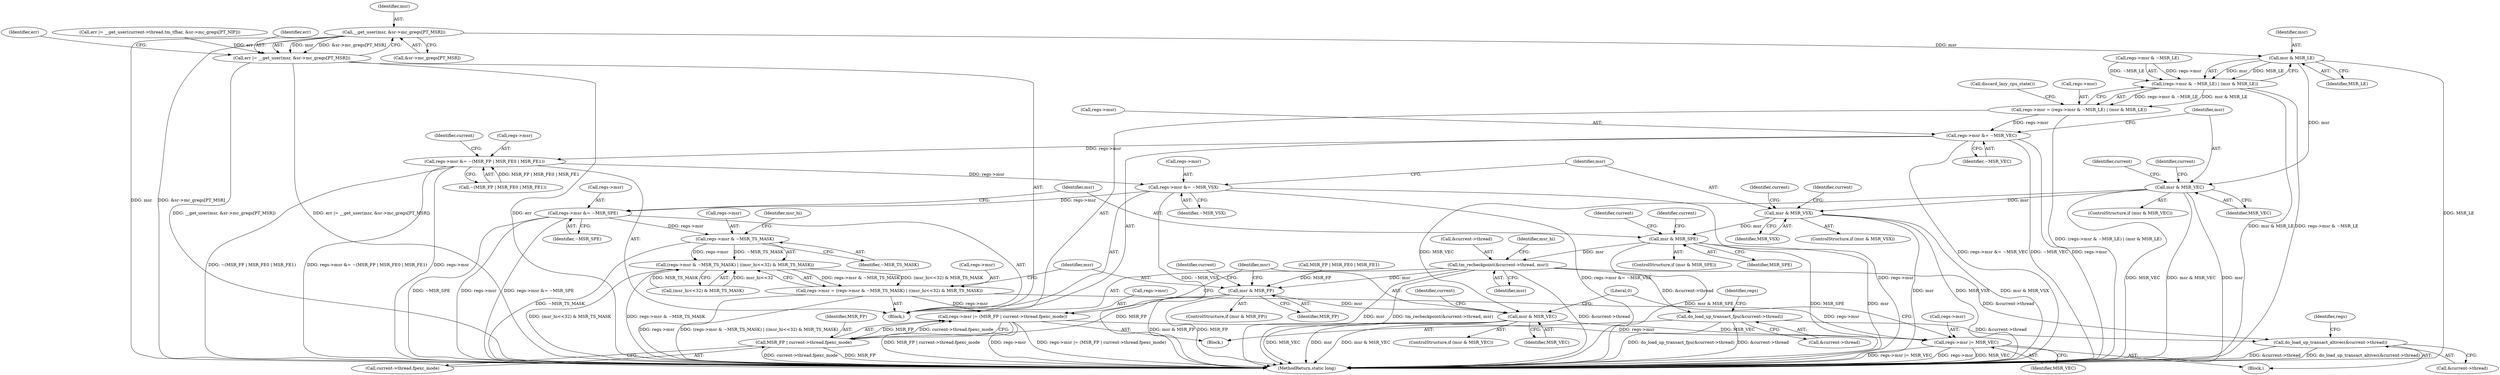 digraph "0_linux_d2b9d2a5ad5ef04ff978c9923d19730cb05efd55@array" {
"1000154" [label="(Call,__get_user(msr, &sr->mc_gregs[PT_MSR]))"];
"1000152" [label="(Call,err |= __get_user(msr, &sr->mc_gregs[PT_MSR]))"];
"1000176" [label="(Call,msr & MSR_LE)"];
"1000170" [label="(Call,(regs->msr & ~MSR_LE) | (msr & MSR_LE))"];
"1000166" [label="(Call,regs->msr = (regs->msr & ~MSR_LE) | (msr & MSR_LE))"];
"1000180" [label="(Call,regs->msr &= ~MSR_VEC)"];
"1000298" [label="(Call,regs->msr &= ~(MSR_FP | MSR_FE0 | MSR_FE1))"];
"1000324" [label="(Call,regs->msr &= ~MSR_VSX)"];
"1000393" [label="(Call,regs->msr &= ~MSR_SPE)"];
"1000485" [label="(Call,regs->msr & ~MSR_TS_MASK)"];
"1000484" [label="(Call,(regs->msr & ~MSR_TS_MASK) | ((msr_hi<<32) & MSR_TS_MASK))"];
"1000480" [label="(Call,regs->msr = (regs->msr & ~MSR_TS_MASK) | ((msr_hi<<32) & MSR_TS_MASK))"];
"1000505" [label="(Call,regs->msr |= (MSR_FP | current->thread.fpexc_mode))"];
"1000526" [label="(Call,regs->msr |= MSR_VEC)"];
"1000186" [label="(Call,msr & MSR_VEC)"];
"1000330" [label="(Call,msr & MSR_VSX)"];
"1000399" [label="(Call,msr & MSR_SPE)"];
"1000463" [label="(Call,tm_recheckpoint(&current->thread, msr))"];
"1000496" [label="(Call,msr & MSR_FP)"];
"1000509" [label="(Call,MSR_FP | current->thread.fpexc_mode)"];
"1000517" [label="(Call,msr & MSR_VEC)"];
"1000500" [label="(Call,do_load_up_transact_fpu(&current->thread))"];
"1000521" [label="(Call,do_load_up_transact_altivec(&current->thread))"];
"1000311" [label="(Identifier,current)"];
"1000516" [label="(ControlStructure,if (msr & MSR_VEC))"];
"1000332" [label="(Identifier,MSR_VSX)"];
"1000486" [label="(Call,regs->msr)"];
"1000186" [label="(Call,msr & MSR_VEC)"];
"1000170" [label="(Call,(regs->msr & ~MSR_LE) | (msr & MSR_LE))"];
"1000330" [label="(Call,msr & MSR_VSX)"];
"1000498" [label="(Identifier,MSR_FP)"];
"1000163" [label="(Identifier,err)"];
"1000166" [label="(Call,regs->msr = (regs->msr & ~MSR_LE) | (msr & MSR_LE))"];
"1000181" [label="(Call,regs->msr)"];
"1000331" [label="(Identifier,msr)"];
"1000517" [label="(Call,msr & MSR_VEC)"];
"1000188" [label="(Identifier,MSR_VEC)"];
"1000500" [label="(Call,do_load_up_transact_fpu(&current->thread))"];
"1000179" [label="(Call,discard_lazy_cpu_state())"];
"1000154" [label="(Call,__get_user(msr, &sr->mc_gregs[PT_MSR]))"];
"1000407" [label="(Identifier,current)"];
"1000499" [label="(Block,)"];
"1000505" [label="(Call,regs->msr |= (MSR_FP | current->thread.fpexc_mode))"];
"1000503" [label="(Identifier,current)"];
"1000398" [label="(ControlStructure,if (msr & MSR_SPE))"];
"1000393" [label="(Call,regs->msr &= ~MSR_SPE)"];
"1000526" [label="(Call,regs->msr |= MSR_VEC)"];
"1000485" [label="(Call,regs->msr & ~MSR_TS_MASK)"];
"1000506" [label="(Call,regs->msr)"];
"1000528" [label="(Identifier,regs)"];
"1000480" [label="(Call,regs->msr = (regs->msr & ~MSR_TS_MASK) | ((msr_hi<<32) & MSR_TS_MASK))"];
"1000138" [label="(Call,err |= __get_user(current->thread.tm_tfhar, &sr->mc_gregs[PT_NIP]))"];
"1000196" [label="(Identifier,current)"];
"1000394" [label="(Call,regs->msr)"];
"1000527" [label="(Call,regs->msr)"];
"1000533" [label="(MethodReturn,static long)"];
"1000153" [label="(Identifier,err)"];
"1000518" [label="(Identifier,msr)"];
"1000156" [label="(Call,&sr->mc_gregs[PT_MSR])"];
"1000532" [label="(Literal,0)"];
"1000484" [label="(Call,(regs->msr & ~MSR_TS_MASK) | ((msr_hi<<32) & MSR_TS_MASK))"];
"1000187" [label="(Identifier,msr)"];
"1000489" [label="(Identifier,~MSR_TS_MASK)"];
"1000490" [label="(Call,(msr_hi<<32) & MSR_TS_MASK)"];
"1000530" [label="(Identifier,MSR_VEC)"];
"1000302" [label="(Call,~(MSR_FP | MSR_FE0 | MSR_FE1))"];
"1000185" [label="(ControlStructure,if (msr & MSR_VEC))"];
"1000524" [label="(Identifier,current)"];
"1000492" [label="(Identifier,msr_hi)"];
"1000354" [label="(Identifier,current)"];
"1000400" [label="(Identifier,msr)"];
"1000303" [label="(Call,MSR_FP | MSR_FE0 | MSR_FE1)"];
"1000155" [label="(Identifier,msr)"];
"1000177" [label="(Identifier,msr)"];
"1000497" [label="(Identifier,msr)"];
"1000399" [label="(Call,msr & MSR_SPE)"];
"1000509" [label="(Call,MSR_FP | current->thread.fpexc_mode)"];
"1000507" [label="(Identifier,regs)"];
"1000522" [label="(Call,&current->thread)"];
"1000167" [label="(Call,regs->msr)"];
"1000184" [label="(Identifier,~MSR_VEC)"];
"1000520" [label="(Block,)"];
"1000511" [label="(Call,current->thread.fpexc_mode)"];
"1000481" [label="(Call,regs->msr)"];
"1000324" [label="(Call,regs->msr &= ~MSR_VSX)"];
"1000463" [label="(Call,tm_recheckpoint(&current->thread, msr))"];
"1000519" [label="(Identifier,MSR_VEC)"];
"1000298" [label="(Call,regs->msr &= ~(MSR_FP | MSR_FE0 | MSR_FE1))"];
"1000171" [label="(Call,regs->msr & ~MSR_LE)"];
"1000397" [label="(Identifier,~MSR_SPE)"];
"1000496" [label="(Call,msr & MSR_FP)"];
"1000118" [label="(Block,)"];
"1000228" [label="(Identifier,current)"];
"1000495" [label="(ControlStructure,if (msr & MSR_FP))"];
"1000329" [label="(ControlStructure,if (msr & MSR_VSX))"];
"1000510" [label="(Identifier,MSR_FP)"];
"1000176" [label="(Call,msr & MSR_LE)"];
"1000152" [label="(Call,err |= __get_user(msr, &sr->mc_gregs[PT_MSR]))"];
"1000299" [label="(Call,regs->msr)"];
"1000180" [label="(Call,regs->msr &= ~MSR_VEC)"];
"1000325" [label="(Call,regs->msr)"];
"1000424" [label="(Identifier,current)"];
"1000401" [label="(Identifier,MSR_SPE)"];
"1000521" [label="(Call,do_load_up_transact_altivec(&current->thread))"];
"1000178" [label="(Identifier,MSR_LE)"];
"1000328" [label="(Identifier,~MSR_VSX)"];
"1000468" [label="(Identifier,msr)"];
"1000501" [label="(Call,&current->thread)"];
"1000464" [label="(Call,&current->thread)"];
"1000337" [label="(Identifier,current)"];
"1000471" [label="(Identifier,msr_hi)"];
"1000154" -> "1000152"  [label="AST: "];
"1000154" -> "1000156"  [label="CFG: "];
"1000155" -> "1000154"  [label="AST: "];
"1000156" -> "1000154"  [label="AST: "];
"1000152" -> "1000154"  [label="CFG: "];
"1000154" -> "1000533"  [label="DDG: msr"];
"1000154" -> "1000533"  [label="DDG: &sr->mc_gregs[PT_MSR]"];
"1000154" -> "1000152"  [label="DDG: msr"];
"1000154" -> "1000152"  [label="DDG: &sr->mc_gregs[PT_MSR]"];
"1000154" -> "1000176"  [label="DDG: msr"];
"1000152" -> "1000118"  [label="AST: "];
"1000153" -> "1000152"  [label="AST: "];
"1000163" -> "1000152"  [label="CFG: "];
"1000152" -> "1000533"  [label="DDG: __get_user(msr, &sr->mc_gregs[PT_MSR])"];
"1000152" -> "1000533"  [label="DDG: err |= __get_user(msr, &sr->mc_gregs[PT_MSR])"];
"1000152" -> "1000533"  [label="DDG: err"];
"1000138" -> "1000152"  [label="DDG: err"];
"1000176" -> "1000170"  [label="AST: "];
"1000176" -> "1000178"  [label="CFG: "];
"1000177" -> "1000176"  [label="AST: "];
"1000178" -> "1000176"  [label="AST: "];
"1000170" -> "1000176"  [label="CFG: "];
"1000176" -> "1000533"  [label="DDG: MSR_LE"];
"1000176" -> "1000170"  [label="DDG: msr"];
"1000176" -> "1000170"  [label="DDG: MSR_LE"];
"1000176" -> "1000186"  [label="DDG: msr"];
"1000170" -> "1000166"  [label="AST: "];
"1000171" -> "1000170"  [label="AST: "];
"1000166" -> "1000170"  [label="CFG: "];
"1000170" -> "1000533"  [label="DDG: msr & MSR_LE"];
"1000170" -> "1000533"  [label="DDG: regs->msr & ~MSR_LE"];
"1000170" -> "1000166"  [label="DDG: regs->msr & ~MSR_LE"];
"1000170" -> "1000166"  [label="DDG: msr & MSR_LE"];
"1000171" -> "1000170"  [label="DDG: regs->msr"];
"1000171" -> "1000170"  [label="DDG: ~MSR_LE"];
"1000166" -> "1000118"  [label="AST: "];
"1000167" -> "1000166"  [label="AST: "];
"1000179" -> "1000166"  [label="CFG: "];
"1000166" -> "1000533"  [label="DDG: (regs->msr & ~MSR_LE) | (msr & MSR_LE)"];
"1000166" -> "1000180"  [label="DDG: regs->msr"];
"1000180" -> "1000118"  [label="AST: "];
"1000180" -> "1000184"  [label="CFG: "];
"1000181" -> "1000180"  [label="AST: "];
"1000184" -> "1000180"  [label="AST: "];
"1000187" -> "1000180"  [label="CFG: "];
"1000180" -> "1000533"  [label="DDG: ~MSR_VEC"];
"1000180" -> "1000533"  [label="DDG: regs->msr"];
"1000180" -> "1000533"  [label="DDG: regs->msr &= ~MSR_VEC"];
"1000180" -> "1000298"  [label="DDG: regs->msr"];
"1000298" -> "1000118"  [label="AST: "];
"1000298" -> "1000302"  [label="CFG: "];
"1000299" -> "1000298"  [label="AST: "];
"1000302" -> "1000298"  [label="AST: "];
"1000311" -> "1000298"  [label="CFG: "];
"1000298" -> "1000533"  [label="DDG: regs->msr &= ~(MSR_FP | MSR_FE0 | MSR_FE1)"];
"1000298" -> "1000533"  [label="DDG: regs->msr"];
"1000298" -> "1000533"  [label="DDG: ~(MSR_FP | MSR_FE0 | MSR_FE1)"];
"1000302" -> "1000298"  [label="DDG: MSR_FP | MSR_FE0 | MSR_FE1"];
"1000298" -> "1000324"  [label="DDG: regs->msr"];
"1000324" -> "1000118"  [label="AST: "];
"1000324" -> "1000328"  [label="CFG: "];
"1000325" -> "1000324"  [label="AST: "];
"1000328" -> "1000324"  [label="AST: "];
"1000331" -> "1000324"  [label="CFG: "];
"1000324" -> "1000533"  [label="DDG: ~MSR_VSX"];
"1000324" -> "1000533"  [label="DDG: regs->msr &= ~MSR_VSX"];
"1000324" -> "1000533"  [label="DDG: regs->msr"];
"1000324" -> "1000393"  [label="DDG: regs->msr"];
"1000393" -> "1000118"  [label="AST: "];
"1000393" -> "1000397"  [label="CFG: "];
"1000394" -> "1000393"  [label="AST: "];
"1000397" -> "1000393"  [label="AST: "];
"1000400" -> "1000393"  [label="CFG: "];
"1000393" -> "1000533"  [label="DDG: ~MSR_SPE"];
"1000393" -> "1000533"  [label="DDG: regs->msr"];
"1000393" -> "1000533"  [label="DDG: regs->msr &= ~MSR_SPE"];
"1000393" -> "1000485"  [label="DDG: regs->msr"];
"1000485" -> "1000484"  [label="AST: "];
"1000485" -> "1000489"  [label="CFG: "];
"1000486" -> "1000485"  [label="AST: "];
"1000489" -> "1000485"  [label="AST: "];
"1000492" -> "1000485"  [label="CFG: "];
"1000485" -> "1000533"  [label="DDG: ~MSR_TS_MASK"];
"1000485" -> "1000484"  [label="DDG: regs->msr"];
"1000485" -> "1000484"  [label="DDG: ~MSR_TS_MASK"];
"1000484" -> "1000480"  [label="AST: "];
"1000484" -> "1000490"  [label="CFG: "];
"1000490" -> "1000484"  [label="AST: "];
"1000480" -> "1000484"  [label="CFG: "];
"1000484" -> "1000533"  [label="DDG: (msr_hi<<32) & MSR_TS_MASK"];
"1000484" -> "1000533"  [label="DDG: regs->msr & ~MSR_TS_MASK"];
"1000484" -> "1000480"  [label="DDG: regs->msr & ~MSR_TS_MASK"];
"1000484" -> "1000480"  [label="DDG: (msr_hi<<32) & MSR_TS_MASK"];
"1000490" -> "1000484"  [label="DDG: msr_hi<<32"];
"1000490" -> "1000484"  [label="DDG: MSR_TS_MASK"];
"1000480" -> "1000118"  [label="AST: "];
"1000481" -> "1000480"  [label="AST: "];
"1000497" -> "1000480"  [label="CFG: "];
"1000480" -> "1000533"  [label="DDG: regs->msr"];
"1000480" -> "1000533"  [label="DDG: (regs->msr & ~MSR_TS_MASK) | ((msr_hi<<32) & MSR_TS_MASK)"];
"1000480" -> "1000505"  [label="DDG: regs->msr"];
"1000480" -> "1000526"  [label="DDG: regs->msr"];
"1000505" -> "1000499"  [label="AST: "];
"1000505" -> "1000509"  [label="CFG: "];
"1000506" -> "1000505"  [label="AST: "];
"1000509" -> "1000505"  [label="AST: "];
"1000518" -> "1000505"  [label="CFG: "];
"1000505" -> "1000533"  [label="DDG: MSR_FP | current->thread.fpexc_mode"];
"1000505" -> "1000533"  [label="DDG: regs->msr"];
"1000505" -> "1000533"  [label="DDG: regs->msr |= (MSR_FP | current->thread.fpexc_mode)"];
"1000509" -> "1000505"  [label="DDG: MSR_FP"];
"1000509" -> "1000505"  [label="DDG: current->thread.fpexc_mode"];
"1000505" -> "1000526"  [label="DDG: regs->msr"];
"1000526" -> "1000520"  [label="AST: "];
"1000526" -> "1000530"  [label="CFG: "];
"1000527" -> "1000526"  [label="AST: "];
"1000530" -> "1000526"  [label="AST: "];
"1000532" -> "1000526"  [label="CFG: "];
"1000526" -> "1000533"  [label="DDG: MSR_VEC"];
"1000526" -> "1000533"  [label="DDG: regs->msr |= MSR_VEC"];
"1000526" -> "1000533"  [label="DDG: regs->msr"];
"1000517" -> "1000526"  [label="DDG: MSR_VEC"];
"1000186" -> "1000185"  [label="AST: "];
"1000186" -> "1000188"  [label="CFG: "];
"1000187" -> "1000186"  [label="AST: "];
"1000188" -> "1000186"  [label="AST: "];
"1000196" -> "1000186"  [label="CFG: "];
"1000228" -> "1000186"  [label="CFG: "];
"1000186" -> "1000533"  [label="DDG: MSR_VEC"];
"1000186" -> "1000533"  [label="DDG: msr & MSR_VEC"];
"1000186" -> "1000533"  [label="DDG: msr"];
"1000186" -> "1000330"  [label="DDG: msr"];
"1000186" -> "1000517"  [label="DDG: MSR_VEC"];
"1000330" -> "1000329"  [label="AST: "];
"1000330" -> "1000332"  [label="CFG: "];
"1000331" -> "1000330"  [label="AST: "];
"1000332" -> "1000330"  [label="AST: "];
"1000337" -> "1000330"  [label="CFG: "];
"1000354" -> "1000330"  [label="CFG: "];
"1000330" -> "1000533"  [label="DDG: msr"];
"1000330" -> "1000533"  [label="DDG: MSR_VSX"];
"1000330" -> "1000533"  [label="DDG: msr & MSR_VSX"];
"1000330" -> "1000399"  [label="DDG: msr"];
"1000399" -> "1000398"  [label="AST: "];
"1000399" -> "1000401"  [label="CFG: "];
"1000400" -> "1000399"  [label="AST: "];
"1000401" -> "1000399"  [label="AST: "];
"1000407" -> "1000399"  [label="CFG: "];
"1000424" -> "1000399"  [label="CFG: "];
"1000399" -> "1000533"  [label="DDG: MSR_SPE"];
"1000399" -> "1000533"  [label="DDG: msr"];
"1000399" -> "1000533"  [label="DDG: msr & MSR_SPE"];
"1000399" -> "1000463"  [label="DDG: msr"];
"1000463" -> "1000118"  [label="AST: "];
"1000463" -> "1000468"  [label="CFG: "];
"1000464" -> "1000463"  [label="AST: "];
"1000468" -> "1000463"  [label="AST: "];
"1000471" -> "1000463"  [label="CFG: "];
"1000463" -> "1000533"  [label="DDG: msr"];
"1000463" -> "1000533"  [label="DDG: tm_recheckpoint(&current->thread, msr)"];
"1000463" -> "1000533"  [label="DDG: &current->thread"];
"1000463" -> "1000496"  [label="DDG: msr"];
"1000463" -> "1000500"  [label="DDG: &current->thread"];
"1000463" -> "1000521"  [label="DDG: &current->thread"];
"1000496" -> "1000495"  [label="AST: "];
"1000496" -> "1000498"  [label="CFG: "];
"1000497" -> "1000496"  [label="AST: "];
"1000498" -> "1000496"  [label="AST: "];
"1000503" -> "1000496"  [label="CFG: "];
"1000518" -> "1000496"  [label="CFG: "];
"1000496" -> "1000533"  [label="DDG: msr & MSR_FP"];
"1000496" -> "1000533"  [label="DDG: MSR_FP"];
"1000303" -> "1000496"  [label="DDG: MSR_FP"];
"1000496" -> "1000509"  [label="DDG: MSR_FP"];
"1000496" -> "1000517"  [label="DDG: msr"];
"1000509" -> "1000511"  [label="CFG: "];
"1000510" -> "1000509"  [label="AST: "];
"1000511" -> "1000509"  [label="AST: "];
"1000509" -> "1000533"  [label="DDG: current->thread.fpexc_mode"];
"1000509" -> "1000533"  [label="DDG: MSR_FP"];
"1000517" -> "1000516"  [label="AST: "];
"1000517" -> "1000519"  [label="CFG: "];
"1000518" -> "1000517"  [label="AST: "];
"1000519" -> "1000517"  [label="AST: "];
"1000524" -> "1000517"  [label="CFG: "];
"1000532" -> "1000517"  [label="CFG: "];
"1000517" -> "1000533"  [label="DDG: MSR_VEC"];
"1000517" -> "1000533"  [label="DDG: msr"];
"1000517" -> "1000533"  [label="DDG: msr & MSR_VEC"];
"1000500" -> "1000499"  [label="AST: "];
"1000500" -> "1000501"  [label="CFG: "];
"1000501" -> "1000500"  [label="AST: "];
"1000507" -> "1000500"  [label="CFG: "];
"1000500" -> "1000533"  [label="DDG: do_load_up_transact_fpu(&current->thread)"];
"1000500" -> "1000533"  [label="DDG: &current->thread"];
"1000500" -> "1000521"  [label="DDG: &current->thread"];
"1000521" -> "1000520"  [label="AST: "];
"1000521" -> "1000522"  [label="CFG: "];
"1000522" -> "1000521"  [label="AST: "];
"1000528" -> "1000521"  [label="CFG: "];
"1000521" -> "1000533"  [label="DDG: &current->thread"];
"1000521" -> "1000533"  [label="DDG: do_load_up_transact_altivec(&current->thread)"];
}
